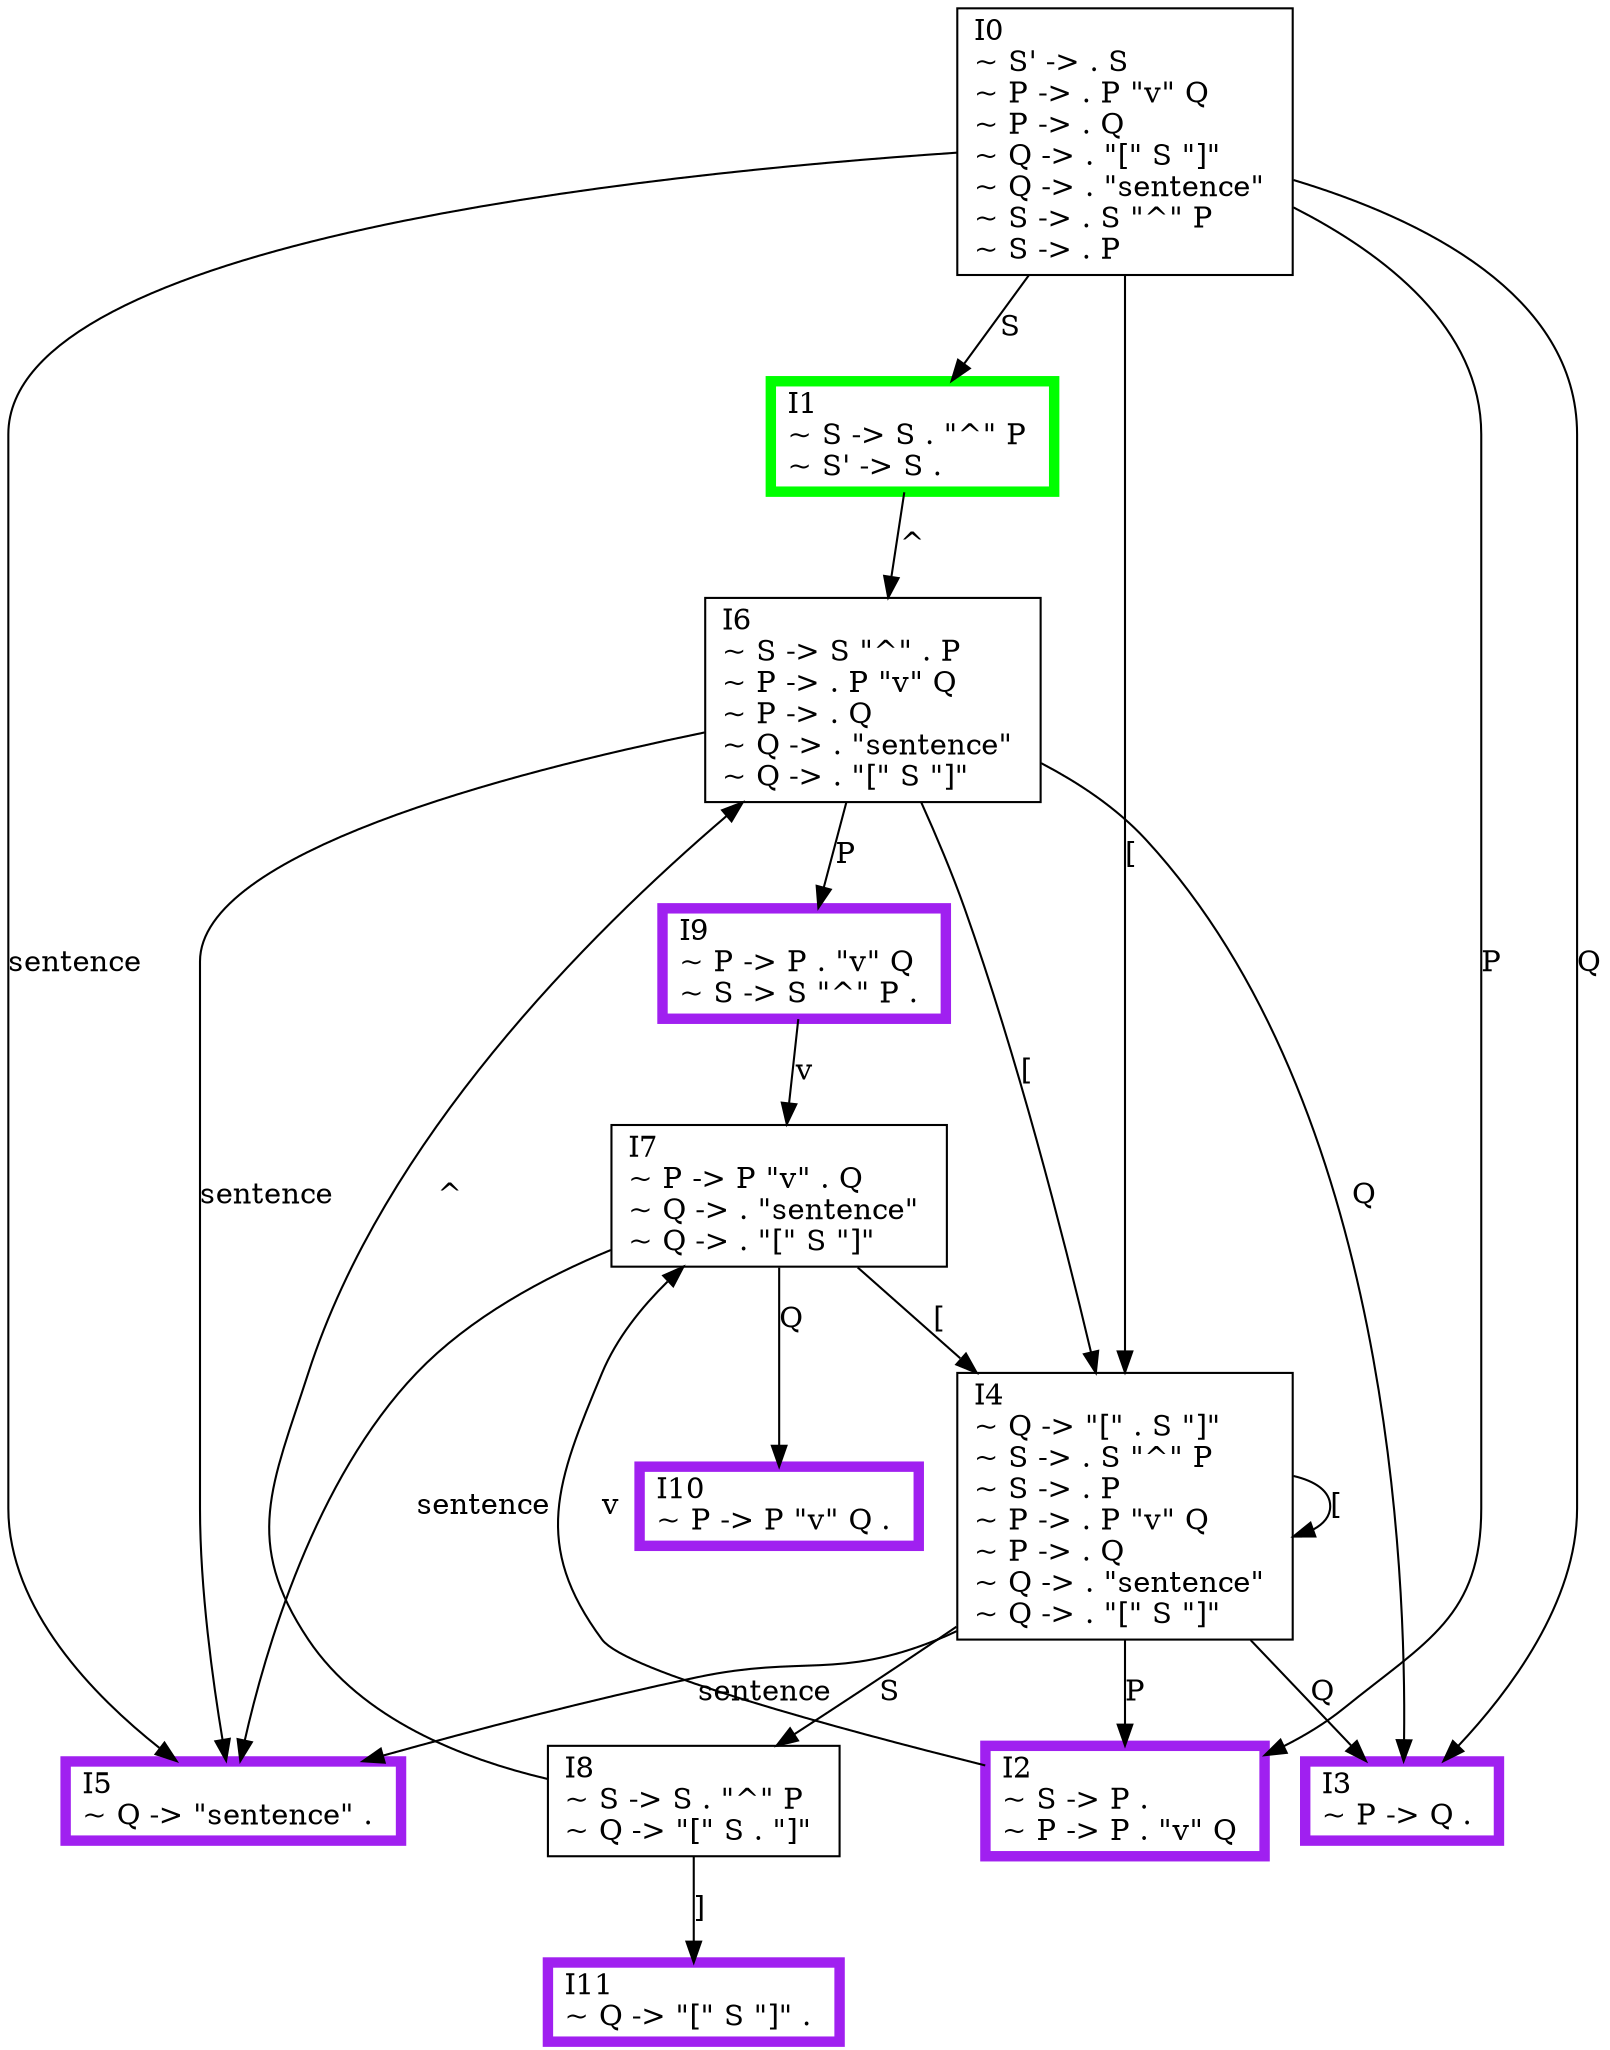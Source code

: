 digraph {
    0 [ label = "I0\l~ S' -> . S \l~ P -> . P \"v\" Q \l~ P -> . Q \l~ Q -> . \"[\" S \"]\" \l~ Q -> . \"sentence\" \l~ S -> . S \"^\" P \l~ S -> . P \l" shape=box]
    1 [ label = "I7\l~ P -> P \"v\" . Q \l~ Q -> . \"sentence\" \l~ Q -> . \"[\" S \"]\" \l" shape=box]
    2 [ label = "I8\l~ S -> S . \"^\" P \l~ Q -> \"[\" S . \"]\" \l" shape=box]
    3 [ label = "I6\l~ S -> S \"^\" . P \l~ P -> . P \"v\" Q \l~ P -> . Q \l~ Q -> . \"sentence\" \l~ Q -> . \"[\" S \"]\" \l" shape=box]
    4 [ label = "I1\l~ S -> S . \"^\" P \l~ S' -> S . \l" shape=box, color=green, penwidth=5]
    5 [ label = "I9\l~ P -> P . \"v\" Q \l~ S -> S \"^\" P . \l" shape=box, color=purple, penwidth=5]
    6 [ label = "I4\l~ Q -> \"[\" . S \"]\" \l~ S -> . S \"^\" P \l~ S -> . P \l~ P -> . P \"v\" Q \l~ P -> . Q \l~ Q -> . \"sentence\" \l~ Q -> . \"[\" S \"]\" \l" shape=box]
    7 [ label = "I2\l~ S -> P . \l~ P -> P . \"v\" Q \l" shape=box, color=purple, penwidth=5]
    8 [ label = "I3\l~ P -> Q . \l" shape=box, color=purple, penwidth=5]
    9 [ label = "I5\l~ Q -> \"sentence\" . \l" shape=box, color=purple, penwidth=5]
    10 [ label = "I10\l~ P -> P \"v\" Q . \l" shape=box, color=purple, penwidth=5]
    11 [ label = "I11\l~ Q -> \"[\" S \"]\" . \l" shape=box, color=purple, penwidth=5]
    0 -> 4 [ label = "S" ]
    0 -> 7 [ label = "P" ]
    0 -> 8 [ label = "Q" ]
    0 -> 9 [ label = "sentence" ]
    0 -> 6 [ label = "[" ]
    1 -> 6 [ label = "[" ]
    1 -> 9 [ label = "sentence" ]
    1 -> 10 [ label = "Q" ]
    2 -> 11 [ label = "]" ]
    2 -> 3 [ label = "^" ]
    3 -> 5 [ label = "P" ]
    3 -> 8 [ label = "Q" ]
    3 -> 9 [ label = "sentence" ]
    3 -> 6 [ label = "[" ]
    4 -> 3 [ label = "^" ]
    5 -> 1 [ label = "v" ]
    6 -> 9 [ label = "sentence" ]
    6 -> 6 [ label = "[" ]
    6 -> 2 [ label = "S" ]
    6 -> 7 [ label = "P" ]
    6 -> 8 [ label = "Q" ]
    7 -> 1 [ label = "v" ]
}
